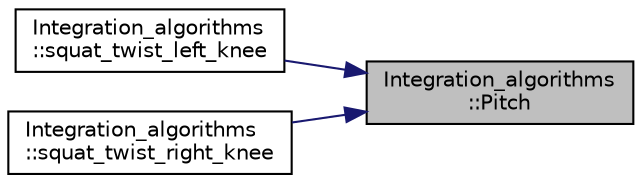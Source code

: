 digraph "Integration_algorithms::Pitch"
{
 // INTERACTIVE_SVG=YES
 // LATEX_PDF_SIZE
  edge [fontname="Helvetica",fontsize="10",labelfontname="Helvetica",labelfontsize="10"];
  node [fontname="Helvetica",fontsize="10",shape=record];
  rankdir="RL";
  Node7 [label="Integration_algorithms\l::Pitch",height=0.2,width=0.4,color="black", fillcolor="grey75", style="filled", fontcolor="black",tooltip="Calculation of the roll (x-axis sensor rotation)"];
  Node7 -> Node8 [dir="back",color="midnightblue",fontsize="10",style="solid",fontname="Helvetica"];
  Node8 [label="Integration_algorithms\l::squat_twist_left_knee",height=0.2,width=0.4,color="black", fillcolor="white", style="filled",URL="$class_integration__algorithms.html#aa53617d2e831625774f19c186f73ed01",tooltip="Algorithm checking for twisting of the right knee."];
  Node7 -> Node9 [dir="back",color="midnightblue",fontsize="10",style="solid",fontname="Helvetica"];
  Node9 [label="Integration_algorithms\l::squat_twist_right_knee",height=0.2,width=0.4,color="black", fillcolor="white", style="filled",URL="$class_integration__algorithms.html#a536f64355f0ccce1e191aebeee30a6d0",tooltip="Algorithm checking for twisting of the right knee."];
}
